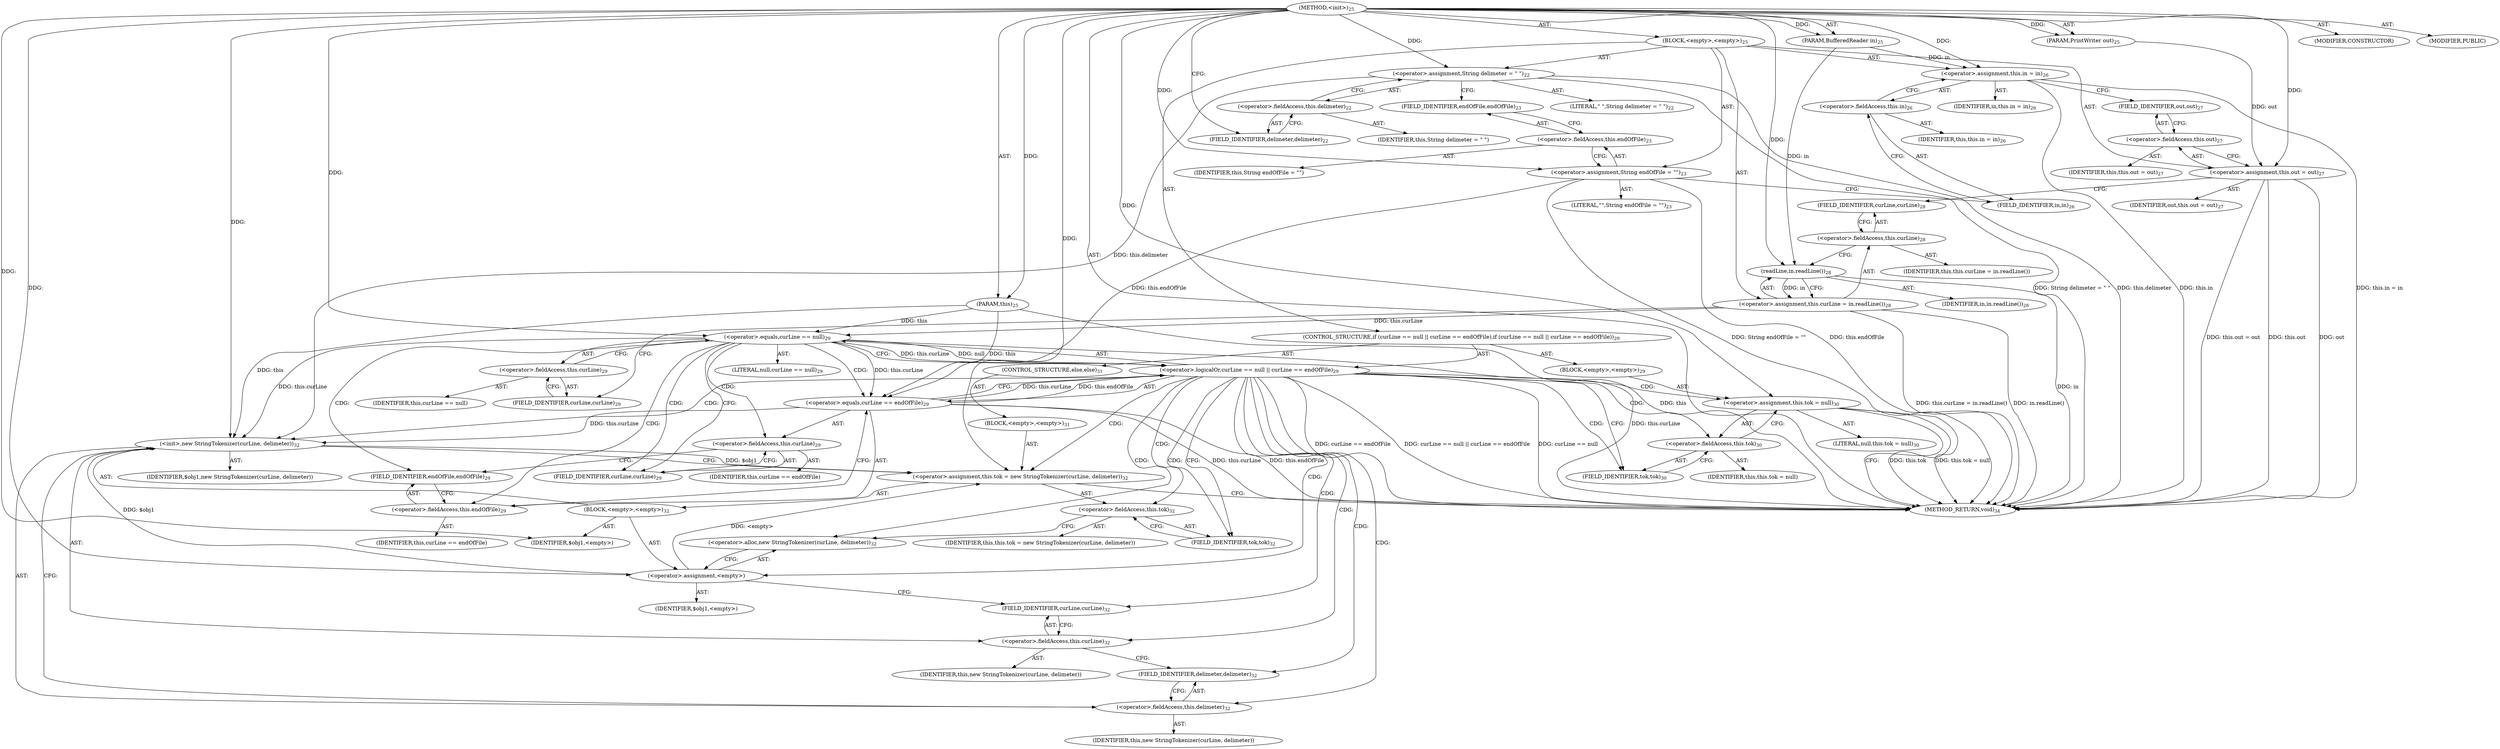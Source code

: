 digraph "&lt;init&gt;" {  
"48" [label = <(METHOD,&lt;init&gt;)<SUB>25</SUB>> ]
"6" [label = <(PARAM,this)<SUB>25</SUB>> ]
"49" [label = <(PARAM,BufferedReader in)<SUB>25</SUB>> ]
"50" [label = <(PARAM,PrintWriter out)<SUB>25</SUB>> ]
"51" [label = <(BLOCK,&lt;empty&gt;,&lt;empty&gt;)<SUB>25</SUB>> ]
"52" [label = <(&lt;operator&gt;.assignment,String delimeter = &quot; &quot;)<SUB>22</SUB>> ]
"53" [label = <(&lt;operator&gt;.fieldAccess,this.delimeter)<SUB>22</SUB>> ]
"54" [label = <(IDENTIFIER,this,String delimeter = &quot; &quot;)> ]
"55" [label = <(FIELD_IDENTIFIER,delimeter,delimeter)<SUB>22</SUB>> ]
"56" [label = <(LITERAL,&quot; &quot;,String delimeter = &quot; &quot;)<SUB>22</SUB>> ]
"57" [label = <(&lt;operator&gt;.assignment,String endOfFile = &quot;&quot;)<SUB>23</SUB>> ]
"58" [label = <(&lt;operator&gt;.fieldAccess,this.endOfFile)<SUB>23</SUB>> ]
"59" [label = <(IDENTIFIER,this,String endOfFile = &quot;&quot;)> ]
"60" [label = <(FIELD_IDENTIFIER,endOfFile,endOfFile)<SUB>23</SUB>> ]
"61" [label = <(LITERAL,&quot;&quot;,String endOfFile = &quot;&quot;)<SUB>23</SUB>> ]
"62" [label = <(&lt;operator&gt;.assignment,this.in = in)<SUB>26</SUB>> ]
"63" [label = <(&lt;operator&gt;.fieldAccess,this.in)<SUB>26</SUB>> ]
"5" [label = <(IDENTIFIER,this,this.in = in)<SUB>26</SUB>> ]
"64" [label = <(FIELD_IDENTIFIER,in,in)<SUB>26</SUB>> ]
"65" [label = <(IDENTIFIER,in,this.in = in)<SUB>26</SUB>> ]
"66" [label = <(&lt;operator&gt;.assignment,this.out = out)<SUB>27</SUB>> ]
"67" [label = <(&lt;operator&gt;.fieldAccess,this.out)<SUB>27</SUB>> ]
"7" [label = <(IDENTIFIER,this,this.out = out)<SUB>27</SUB>> ]
"68" [label = <(FIELD_IDENTIFIER,out,out)<SUB>27</SUB>> ]
"69" [label = <(IDENTIFIER,out,this.out = out)<SUB>27</SUB>> ]
"70" [label = <(&lt;operator&gt;.assignment,this.curLine = in.readLine())<SUB>28</SUB>> ]
"71" [label = <(&lt;operator&gt;.fieldAccess,this.curLine)<SUB>28</SUB>> ]
"72" [label = <(IDENTIFIER,this,this.curLine = in.readLine())> ]
"73" [label = <(FIELD_IDENTIFIER,curLine,curLine)<SUB>28</SUB>> ]
"74" [label = <(readLine,in.readLine())<SUB>28</SUB>> ]
"75" [label = <(IDENTIFIER,in,in.readLine())<SUB>28</SUB>> ]
"76" [label = <(CONTROL_STRUCTURE,if (curLine == null || curLine == endOfFile),if (curLine == null || curLine == endOfFile))<SUB>29</SUB>> ]
"77" [label = <(&lt;operator&gt;.logicalOr,curLine == null || curLine == endOfFile)<SUB>29</SUB>> ]
"78" [label = <(&lt;operator&gt;.equals,curLine == null)<SUB>29</SUB>> ]
"79" [label = <(&lt;operator&gt;.fieldAccess,this.curLine)<SUB>29</SUB>> ]
"80" [label = <(IDENTIFIER,this,curLine == null)> ]
"81" [label = <(FIELD_IDENTIFIER,curLine,curLine)<SUB>29</SUB>> ]
"82" [label = <(LITERAL,null,curLine == null)<SUB>29</SUB>> ]
"83" [label = <(&lt;operator&gt;.equals,curLine == endOfFile)<SUB>29</SUB>> ]
"84" [label = <(&lt;operator&gt;.fieldAccess,this.curLine)<SUB>29</SUB>> ]
"85" [label = <(IDENTIFIER,this,curLine == endOfFile)> ]
"86" [label = <(FIELD_IDENTIFIER,curLine,curLine)<SUB>29</SUB>> ]
"87" [label = <(&lt;operator&gt;.fieldAccess,this.endOfFile)<SUB>29</SUB>> ]
"88" [label = <(IDENTIFIER,this,curLine == endOfFile)> ]
"89" [label = <(FIELD_IDENTIFIER,endOfFile,endOfFile)<SUB>29</SUB>> ]
"90" [label = <(BLOCK,&lt;empty&gt;,&lt;empty&gt;)<SUB>29</SUB>> ]
"91" [label = <(&lt;operator&gt;.assignment,this.tok = null)<SUB>30</SUB>> ]
"92" [label = <(&lt;operator&gt;.fieldAccess,this.tok)<SUB>30</SUB>> ]
"93" [label = <(IDENTIFIER,this,this.tok = null)> ]
"94" [label = <(FIELD_IDENTIFIER,tok,tok)<SUB>30</SUB>> ]
"95" [label = <(LITERAL,null,this.tok = null)<SUB>30</SUB>> ]
"96" [label = <(CONTROL_STRUCTURE,else,else)<SUB>31</SUB>> ]
"97" [label = <(BLOCK,&lt;empty&gt;,&lt;empty&gt;)<SUB>31</SUB>> ]
"98" [label = <(&lt;operator&gt;.assignment,this.tok = new StringTokenizer(curLine, delimeter))<SUB>32</SUB>> ]
"99" [label = <(&lt;operator&gt;.fieldAccess,this.tok)<SUB>32</SUB>> ]
"100" [label = <(IDENTIFIER,this,this.tok = new StringTokenizer(curLine, delimeter))> ]
"101" [label = <(FIELD_IDENTIFIER,tok,tok)<SUB>32</SUB>> ]
"102" [label = <(BLOCK,&lt;empty&gt;,&lt;empty&gt;)<SUB>32</SUB>> ]
"103" [label = <(&lt;operator&gt;.assignment,&lt;empty&gt;)> ]
"104" [label = <(IDENTIFIER,$obj1,&lt;empty&gt;)> ]
"105" [label = <(&lt;operator&gt;.alloc,new StringTokenizer(curLine, delimeter))<SUB>32</SUB>> ]
"106" [label = <(&lt;init&gt;,new StringTokenizer(curLine, delimeter))<SUB>32</SUB>> ]
"107" [label = <(IDENTIFIER,$obj1,new StringTokenizer(curLine, delimeter))> ]
"108" [label = <(&lt;operator&gt;.fieldAccess,this.curLine)<SUB>32</SUB>> ]
"109" [label = <(IDENTIFIER,this,new StringTokenizer(curLine, delimeter))> ]
"110" [label = <(FIELD_IDENTIFIER,curLine,curLine)<SUB>32</SUB>> ]
"111" [label = <(&lt;operator&gt;.fieldAccess,this.delimeter)<SUB>32</SUB>> ]
"112" [label = <(IDENTIFIER,this,new StringTokenizer(curLine, delimeter))> ]
"113" [label = <(FIELD_IDENTIFIER,delimeter,delimeter)<SUB>32</SUB>> ]
"114" [label = <(IDENTIFIER,$obj1,&lt;empty&gt;)> ]
"115" [label = <(MODIFIER,CONSTRUCTOR)> ]
"116" [label = <(MODIFIER,PUBLIC)> ]
"117" [label = <(METHOD_RETURN,void)<SUB>34</SUB>> ]
  "48" -> "6"  [ label = "AST: "] 
  "48" -> "49"  [ label = "AST: "] 
  "48" -> "50"  [ label = "AST: "] 
  "48" -> "51"  [ label = "AST: "] 
  "48" -> "115"  [ label = "AST: "] 
  "48" -> "116"  [ label = "AST: "] 
  "48" -> "117"  [ label = "AST: "] 
  "51" -> "52"  [ label = "AST: "] 
  "51" -> "57"  [ label = "AST: "] 
  "51" -> "62"  [ label = "AST: "] 
  "51" -> "66"  [ label = "AST: "] 
  "51" -> "70"  [ label = "AST: "] 
  "51" -> "76"  [ label = "AST: "] 
  "52" -> "53"  [ label = "AST: "] 
  "52" -> "56"  [ label = "AST: "] 
  "53" -> "54"  [ label = "AST: "] 
  "53" -> "55"  [ label = "AST: "] 
  "57" -> "58"  [ label = "AST: "] 
  "57" -> "61"  [ label = "AST: "] 
  "58" -> "59"  [ label = "AST: "] 
  "58" -> "60"  [ label = "AST: "] 
  "62" -> "63"  [ label = "AST: "] 
  "62" -> "65"  [ label = "AST: "] 
  "63" -> "5"  [ label = "AST: "] 
  "63" -> "64"  [ label = "AST: "] 
  "66" -> "67"  [ label = "AST: "] 
  "66" -> "69"  [ label = "AST: "] 
  "67" -> "7"  [ label = "AST: "] 
  "67" -> "68"  [ label = "AST: "] 
  "70" -> "71"  [ label = "AST: "] 
  "70" -> "74"  [ label = "AST: "] 
  "71" -> "72"  [ label = "AST: "] 
  "71" -> "73"  [ label = "AST: "] 
  "74" -> "75"  [ label = "AST: "] 
  "76" -> "77"  [ label = "AST: "] 
  "76" -> "90"  [ label = "AST: "] 
  "76" -> "96"  [ label = "AST: "] 
  "77" -> "78"  [ label = "AST: "] 
  "77" -> "83"  [ label = "AST: "] 
  "78" -> "79"  [ label = "AST: "] 
  "78" -> "82"  [ label = "AST: "] 
  "79" -> "80"  [ label = "AST: "] 
  "79" -> "81"  [ label = "AST: "] 
  "83" -> "84"  [ label = "AST: "] 
  "83" -> "87"  [ label = "AST: "] 
  "84" -> "85"  [ label = "AST: "] 
  "84" -> "86"  [ label = "AST: "] 
  "87" -> "88"  [ label = "AST: "] 
  "87" -> "89"  [ label = "AST: "] 
  "90" -> "91"  [ label = "AST: "] 
  "91" -> "92"  [ label = "AST: "] 
  "91" -> "95"  [ label = "AST: "] 
  "92" -> "93"  [ label = "AST: "] 
  "92" -> "94"  [ label = "AST: "] 
  "96" -> "97"  [ label = "AST: "] 
  "97" -> "98"  [ label = "AST: "] 
  "98" -> "99"  [ label = "AST: "] 
  "98" -> "102"  [ label = "AST: "] 
  "99" -> "100"  [ label = "AST: "] 
  "99" -> "101"  [ label = "AST: "] 
  "102" -> "103"  [ label = "AST: "] 
  "102" -> "106"  [ label = "AST: "] 
  "102" -> "114"  [ label = "AST: "] 
  "103" -> "104"  [ label = "AST: "] 
  "103" -> "105"  [ label = "AST: "] 
  "106" -> "107"  [ label = "AST: "] 
  "106" -> "108"  [ label = "AST: "] 
  "106" -> "111"  [ label = "AST: "] 
  "108" -> "109"  [ label = "AST: "] 
  "108" -> "110"  [ label = "AST: "] 
  "111" -> "112"  [ label = "AST: "] 
  "111" -> "113"  [ label = "AST: "] 
  "52" -> "60"  [ label = "CFG: "] 
  "57" -> "64"  [ label = "CFG: "] 
  "62" -> "68"  [ label = "CFG: "] 
  "66" -> "73"  [ label = "CFG: "] 
  "70" -> "81"  [ label = "CFG: "] 
  "53" -> "52"  [ label = "CFG: "] 
  "58" -> "57"  [ label = "CFG: "] 
  "63" -> "62"  [ label = "CFG: "] 
  "67" -> "66"  [ label = "CFG: "] 
  "71" -> "74"  [ label = "CFG: "] 
  "74" -> "70"  [ label = "CFG: "] 
  "77" -> "94"  [ label = "CFG: "] 
  "77" -> "101"  [ label = "CFG: "] 
  "55" -> "53"  [ label = "CFG: "] 
  "60" -> "58"  [ label = "CFG: "] 
  "64" -> "63"  [ label = "CFG: "] 
  "68" -> "67"  [ label = "CFG: "] 
  "73" -> "71"  [ label = "CFG: "] 
  "78" -> "77"  [ label = "CFG: "] 
  "78" -> "86"  [ label = "CFG: "] 
  "83" -> "77"  [ label = "CFG: "] 
  "91" -> "117"  [ label = "CFG: "] 
  "79" -> "78"  [ label = "CFG: "] 
  "84" -> "89"  [ label = "CFG: "] 
  "87" -> "83"  [ label = "CFG: "] 
  "92" -> "91"  [ label = "CFG: "] 
  "98" -> "117"  [ label = "CFG: "] 
  "81" -> "79"  [ label = "CFG: "] 
  "86" -> "84"  [ label = "CFG: "] 
  "89" -> "87"  [ label = "CFG: "] 
  "94" -> "92"  [ label = "CFG: "] 
  "99" -> "105"  [ label = "CFG: "] 
  "101" -> "99"  [ label = "CFG: "] 
  "103" -> "110"  [ label = "CFG: "] 
  "106" -> "98"  [ label = "CFG: "] 
  "105" -> "103"  [ label = "CFG: "] 
  "108" -> "113"  [ label = "CFG: "] 
  "111" -> "106"  [ label = "CFG: "] 
  "110" -> "108"  [ label = "CFG: "] 
  "113" -> "111"  [ label = "CFG: "] 
  "48" -> "55"  [ label = "CFG: "] 
  "6" -> "117"  [ label = "DDG: this"] 
  "52" -> "117"  [ label = "DDG: this.delimeter"] 
  "52" -> "117"  [ label = "DDG: String delimeter = &quot; &quot;"] 
  "57" -> "117"  [ label = "DDG: this.endOfFile"] 
  "57" -> "117"  [ label = "DDG: String endOfFile = &quot;&quot;"] 
  "62" -> "117"  [ label = "DDG: this.in"] 
  "62" -> "117"  [ label = "DDG: this.in = in"] 
  "66" -> "117"  [ label = "DDG: this.out"] 
  "66" -> "117"  [ label = "DDG: out"] 
  "66" -> "117"  [ label = "DDG: this.out = out"] 
  "74" -> "117"  [ label = "DDG: in"] 
  "70" -> "117"  [ label = "DDG: in.readLine()"] 
  "70" -> "117"  [ label = "DDG: this.curLine = in.readLine()"] 
  "78" -> "117"  [ label = "DDG: this.curLine"] 
  "77" -> "117"  [ label = "DDG: curLine == null"] 
  "83" -> "117"  [ label = "DDG: this.curLine"] 
  "83" -> "117"  [ label = "DDG: this.endOfFile"] 
  "77" -> "117"  [ label = "DDG: curLine == endOfFile"] 
  "77" -> "117"  [ label = "DDG: curLine == null || curLine == endOfFile"] 
  "91" -> "117"  [ label = "DDG: this.tok"] 
  "91" -> "117"  [ label = "DDG: this.tok = null"] 
  "48" -> "6"  [ label = "DDG: "] 
  "48" -> "49"  [ label = "DDG: "] 
  "48" -> "50"  [ label = "DDG: "] 
  "48" -> "52"  [ label = "DDG: "] 
  "48" -> "57"  [ label = "DDG: "] 
  "49" -> "62"  [ label = "DDG: in"] 
  "48" -> "62"  [ label = "DDG: "] 
  "50" -> "66"  [ label = "DDG: out"] 
  "48" -> "66"  [ label = "DDG: "] 
  "74" -> "70"  [ label = "DDG: in"] 
  "48" -> "74"  [ label = "DDG: "] 
  "49" -> "74"  [ label = "DDG: in"] 
  "78" -> "77"  [ label = "DDG: this.curLine"] 
  "78" -> "77"  [ label = "DDG: null"] 
  "83" -> "77"  [ label = "DDG: this.curLine"] 
  "83" -> "77"  [ label = "DDG: this.endOfFile"] 
  "48" -> "91"  [ label = "DDG: "] 
  "6" -> "78"  [ label = "DDG: this"] 
  "70" -> "78"  [ label = "DDG: this.curLine"] 
  "48" -> "78"  [ label = "DDG: "] 
  "6" -> "83"  [ label = "DDG: this"] 
  "78" -> "83"  [ label = "DDG: this.curLine"] 
  "57" -> "83"  [ label = "DDG: this.endOfFile"] 
  "103" -> "98"  [ label = "DDG: &lt;empty&gt;"] 
  "106" -> "98"  [ label = "DDG: $obj1"] 
  "48" -> "98"  [ label = "DDG: "] 
  "48" -> "103"  [ label = "DDG: "] 
  "48" -> "114"  [ label = "DDG: "] 
  "103" -> "106"  [ label = "DDG: $obj1"] 
  "48" -> "106"  [ label = "DDG: "] 
  "6" -> "106"  [ label = "DDG: this"] 
  "78" -> "106"  [ label = "DDG: this.curLine"] 
  "83" -> "106"  [ label = "DDG: this.curLine"] 
  "52" -> "106"  [ label = "DDG: this.delimeter"] 
  "77" -> "94"  [ label = "CDG: "] 
  "77" -> "98"  [ label = "CDG: "] 
  "77" -> "113"  [ label = "CDG: "] 
  "77" -> "105"  [ label = "CDG: "] 
  "77" -> "99"  [ label = "CDG: "] 
  "77" -> "103"  [ label = "CDG: "] 
  "77" -> "110"  [ label = "CDG: "] 
  "77" -> "92"  [ label = "CDG: "] 
  "77" -> "106"  [ label = "CDG: "] 
  "77" -> "91"  [ label = "CDG: "] 
  "77" -> "101"  [ label = "CDG: "] 
  "77" -> "108"  [ label = "CDG: "] 
  "77" -> "111"  [ label = "CDG: "] 
  "78" -> "83"  [ label = "CDG: "] 
  "78" -> "89"  [ label = "CDG: "] 
  "78" -> "84"  [ label = "CDG: "] 
  "78" -> "87"  [ label = "CDG: "] 
  "78" -> "86"  [ label = "CDG: "] 
}
